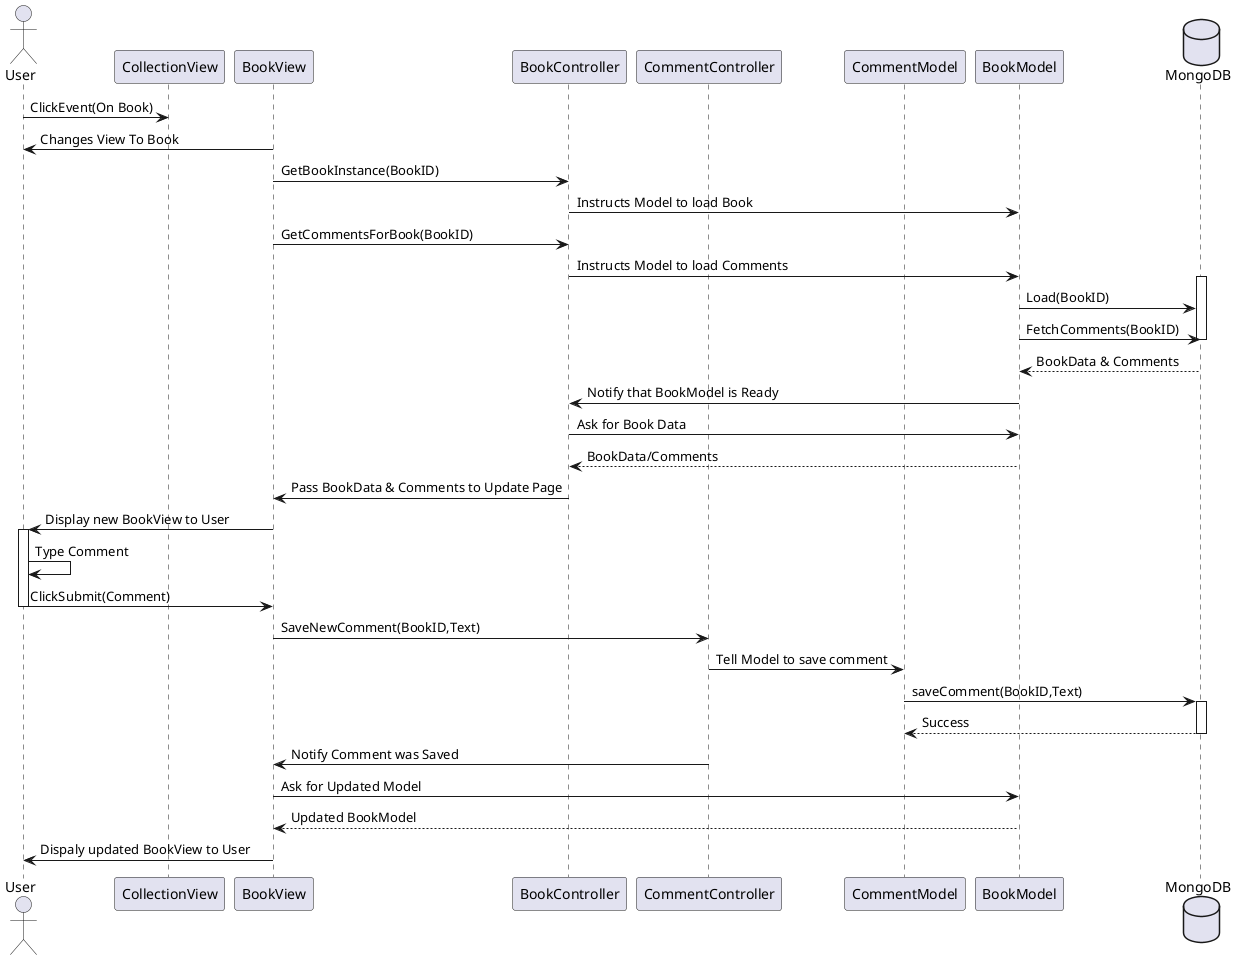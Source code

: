 @startuml Sequence Diagram: User posts comments to book

'Participants
actor User
participant CollectionView
participant BookView
participant BookController
participant CommentController
participant CommentModel
participant BookModel
database MongoDB


User -> CollectionView : ClickEvent(On Book)
User <- BookView : Changes View To Book
BookView -> BookController : GetBookInstance(BookID)
BookController -> BookModel: Instructs Model to load Book
BookView -> BookController: GetCommentsForBook(BookID)
BookController -> BookModel: Instructs Model to load Comments
activate MongoDB
BookModel -> MongoDB: Load(BookID)
BookModel -> MongoDB: FetchComments(BookID)
deactivate MongoDB
return BookData & Comments

BookModel -> BookController: Notify that BookModel is Ready
BookController -> BookModel: Ask for Book Data
return BookData/Comments

BookController -> BookView: Pass BookData & Comments to Update Page

BookView -> User: Display new BookView to User

activate User
User -> User: Type Comment
User -> BookView: ClickSubmit(Comment)
deactivate User

BookView -> CommentController: SaveNewComment(BookID,Text)
CommentController -> CommentModel: Tell Model to save comment
CommentModel -> MongoDB: saveComment(BookID,Text)

activate MongoDB
return Success
deactivate MongoDB

CommentController -> BookView: Notify Comment was Saved
BookView -> BookModel: Ask for Updated Model
return Updated BookModel

BookView -> User: Dispaly updated BookView to User
@enduml